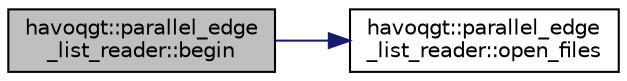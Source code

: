 digraph "havoqgt::parallel_edge_list_reader::begin"
{
  edge [fontname="Helvetica",fontsize="10",labelfontname="Helvetica",labelfontsize="10"];
  node [fontname="Helvetica",fontsize="10",shape=record];
  rankdir="LR";
  Node1 [label="havoqgt::parallel_edge\l_list_reader::begin",height=0.2,width=0.4,color="black", fillcolor="grey75", style="filled", fontcolor="black"];
  Node1 -> Node2 [color="midnightblue",fontsize="10",style="solid",fontname="Helvetica"];
  Node2 [label="havoqgt::parallel_edge\l_list_reader::open_files",height=0.2,width=0.4,color="black", fillcolor="white", style="filled",URL="$classhavoqgt_1_1parallel__edge__list__reader.html#a2496ef649a709207f22c8a4785bad355"];
}
